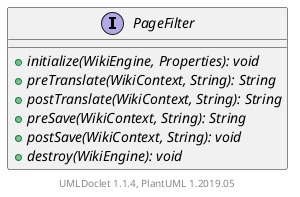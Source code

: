 @startuml

    interface PageFilter [[PageFilter.html]] {
        {abstract} +initialize(WikiEngine, Properties): void
        {abstract} +preTranslate(WikiContext, String): String
        {abstract} +postTranslate(WikiContext, String): String
        {abstract} +preSave(WikiContext, String): String
        {abstract} +postSave(WikiContext, String): void
        {abstract} +destroy(WikiEngine): void
    }


    center footer UMLDoclet 1.1.4, PlantUML 1.2019.05
@enduml
